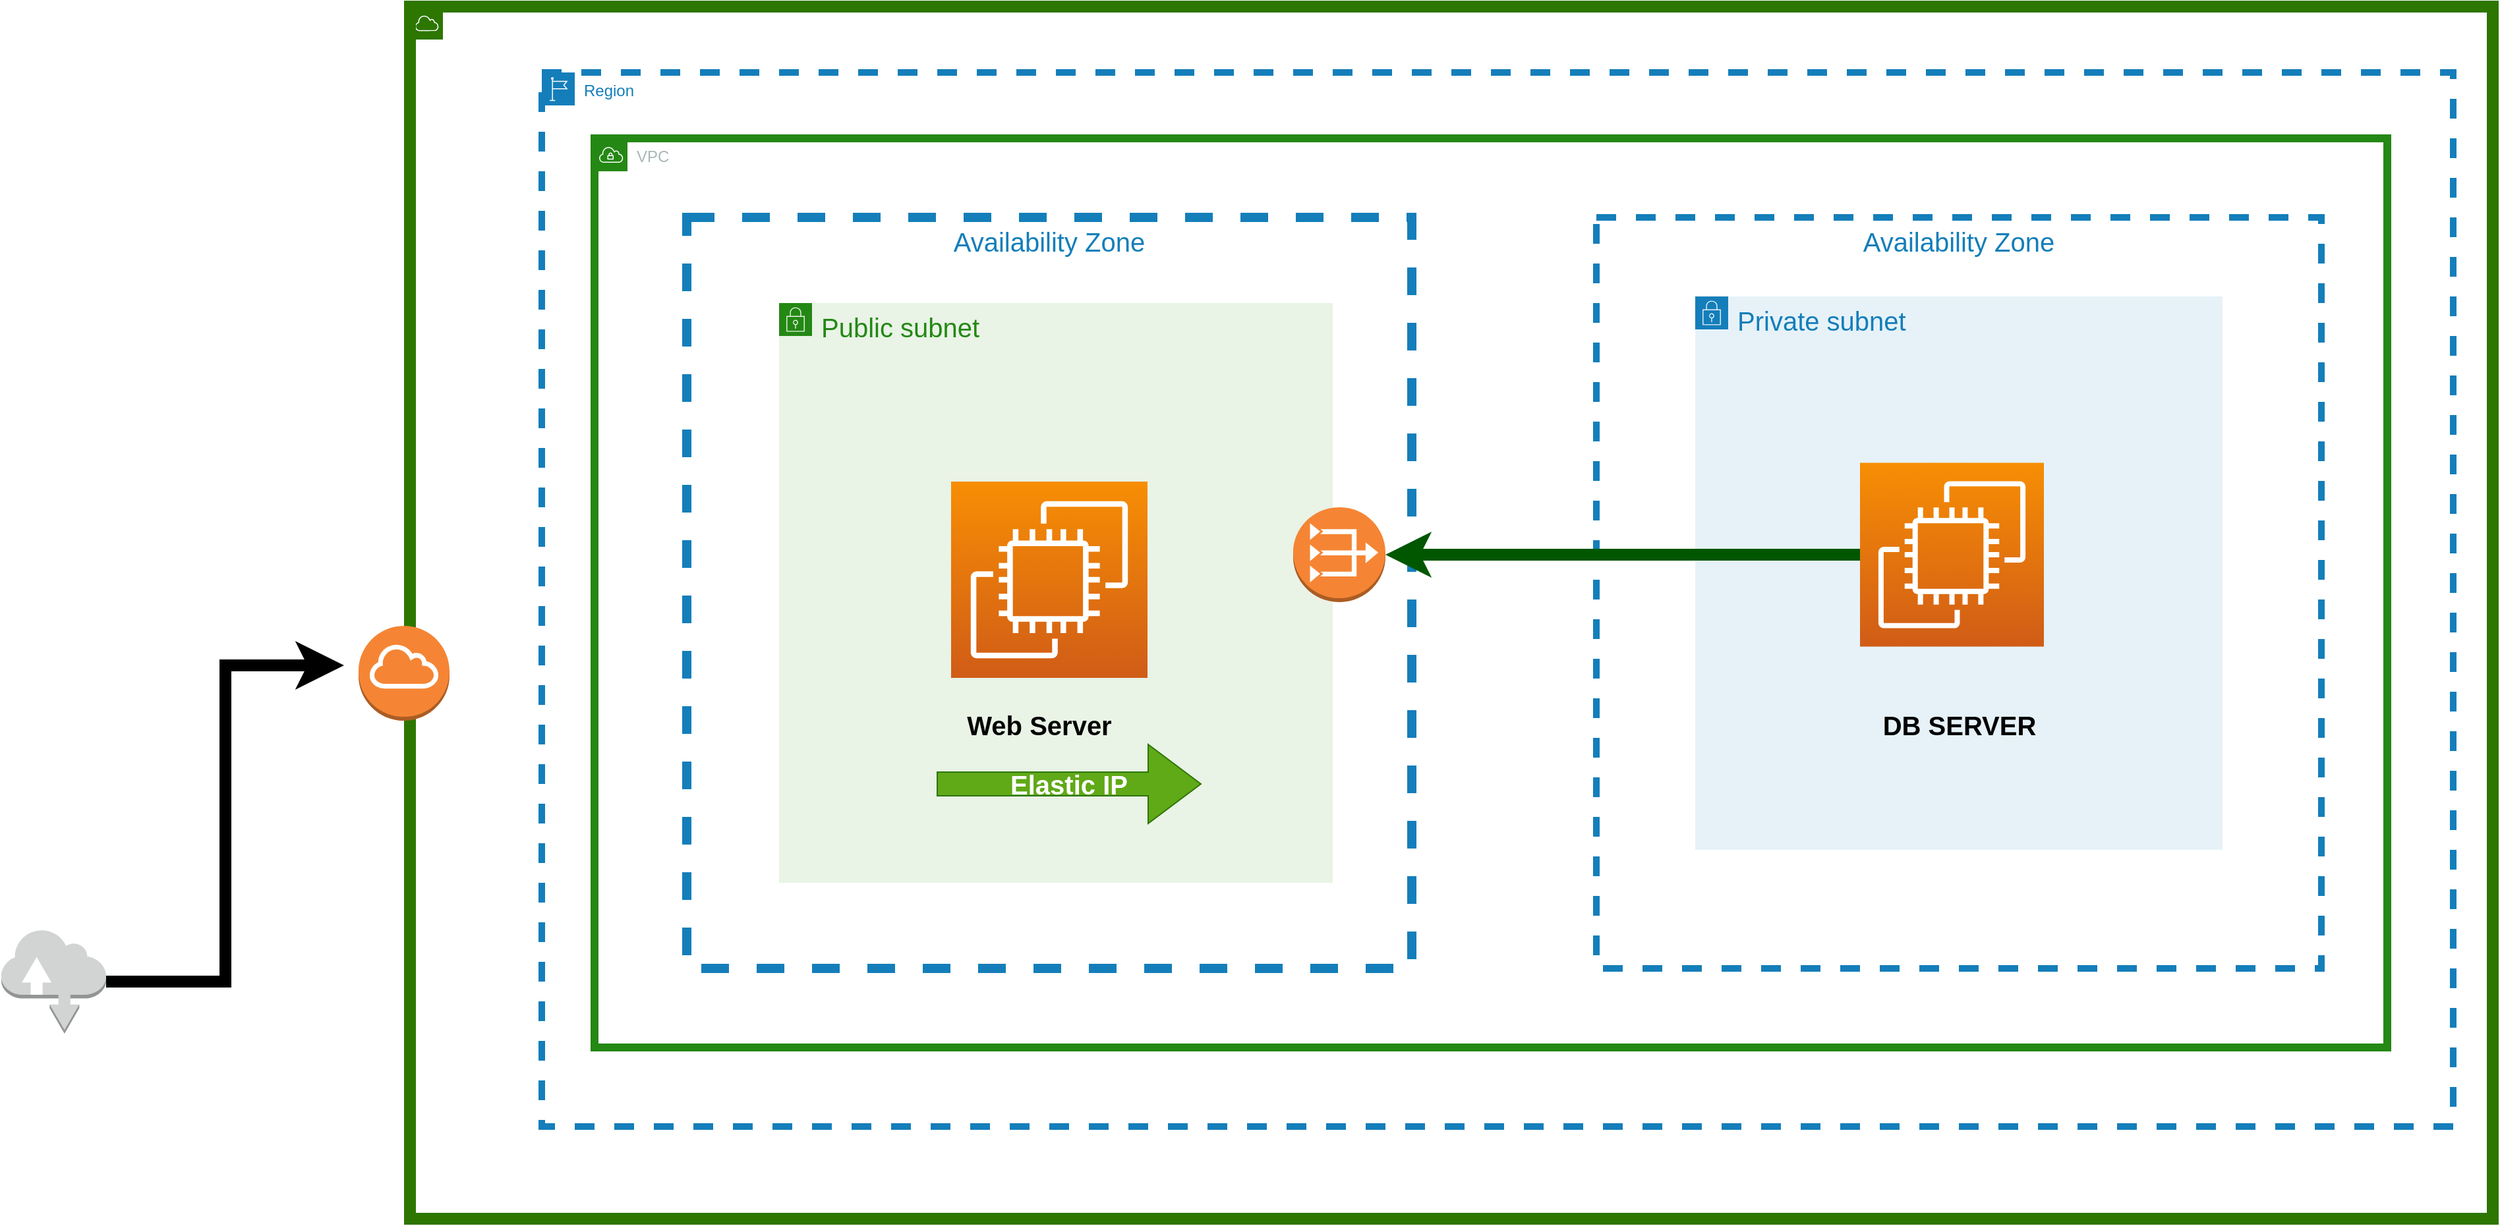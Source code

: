 <mxfile>
    <diagram id="T_f0YUJEMPWIyLpi69cJ" name="Page-1">
        <mxGraphModel dx="2721" dy="1403" grid="1" gridSize="10" guides="1" tooltips="1" connect="1" arrows="1" fold="1" page="1" pageScale="1" pageWidth="850" pageHeight="1100" math="0" shadow="0">
            <root>
                <mxCell id="0"/>
                <mxCell id="1" parent="0"/>
                <mxCell id="2" value="AWS Cloud" style="points=[[0,0],[0.25,0],[0.5,0],[0.75,0],[1,0],[1,0.25],[1,0.5],[1,0.75],[1,1],[0.75,1],[0.5,1],[0.25,1],[0,1],[0,0.75],[0,0.5],[0,0.25]];outlineConnect=0;html=1;whiteSpace=wrap;fontSize=12;fontStyle=0;container=1;pointerEvents=0;collapsible=0;recursiveResize=0;shape=mxgraph.aws4.group;grIcon=mxgraph.aws4.group_aws_cloud;strokeColor=#2D7600;fillColor=none;verticalAlign=top;align=left;spacingLeft=30;fontColor=#ffffff;dashed=0;strokeWidth=9;" vertex="1" parent="1">
                    <mxGeometry x="-30" y="80" width="1580" height="920" as="geometry"/>
                </mxCell>
                <mxCell id="3" value="Region" style="points=[[0,0],[0.25,0],[0.5,0],[0.75,0],[1,0],[1,0.25],[1,0.5],[1,0.75],[1,1],[0.75,1],[0.5,1],[0.25,1],[0,1],[0,0.75],[0,0.5],[0,0.25]];outlineConnect=0;gradientColor=none;html=1;whiteSpace=wrap;fontSize=12;fontStyle=0;container=1;pointerEvents=0;collapsible=0;recursiveResize=0;shape=mxgraph.aws4.group;grIcon=mxgraph.aws4.group_region;strokeColor=#147EBA;fillColor=none;verticalAlign=top;align=left;spacingLeft=30;fontColor=#147EBA;dashed=1;strokeWidth=5;" vertex="1" parent="1">
                    <mxGeometry x="70" y="130" width="1450" height="800" as="geometry"/>
                </mxCell>
                <mxCell id="4" value="VPC" style="points=[[0,0],[0.25,0],[0.5,0],[0.75,0],[1,0],[1,0.25],[1,0.5],[1,0.75],[1,1],[0.75,1],[0.5,1],[0.25,1],[0,1],[0,0.75],[0,0.5],[0,0.25]];outlineConnect=0;gradientColor=none;html=1;whiteSpace=wrap;fontSize=12;fontStyle=0;container=1;pointerEvents=0;collapsible=0;recursiveResize=0;shape=mxgraph.aws4.group;grIcon=mxgraph.aws4.group_vpc;strokeColor=#248814;fillColor=none;verticalAlign=top;align=left;spacingLeft=30;fontColor=#AAB7B8;dashed=0;strokeWidth=6;" vertex="1" parent="1">
                    <mxGeometry x="110" y="180" width="1360" height="690" as="geometry"/>
                </mxCell>
                <mxCell id="6" value="Availability Zone" style="fillColor=none;strokeColor=#147EBA;dashed=1;verticalAlign=top;fontStyle=0;fontColor=#147EBA;fontSize=20;strokeWidth=7;" vertex="1" parent="4">
                    <mxGeometry x="70" y="60" width="550" height="570" as="geometry"/>
                </mxCell>
                <mxCell id="7" value="Availability Zone" style="fillColor=none;strokeColor=#147EBA;dashed=1;verticalAlign=top;fontStyle=0;fontColor=#147EBA;fontSize=20;strokeWidth=5;" vertex="1" parent="4">
                    <mxGeometry x="760" y="60" width="550" height="570" as="geometry"/>
                </mxCell>
                <mxCell id="9" value="&lt;font style=&quot;font-size: 20px;&quot;&gt;Public subnet&lt;/font&gt;" style="points=[[0,0],[0.25,0],[0.5,0],[0.75,0],[1,0],[1,0.25],[1,0.5],[1,0.75],[1,1],[0.75,1],[0.5,1],[0.25,1],[0,1],[0,0.75],[0,0.5],[0,0.25]];outlineConnect=0;gradientColor=none;html=1;whiteSpace=wrap;fontSize=12;fontStyle=0;container=1;pointerEvents=0;collapsible=0;recursiveResize=0;shape=mxgraph.aws4.group;grIcon=mxgraph.aws4.group_security_group;grStroke=0;strokeColor=#248814;fillColor=#E9F3E6;verticalAlign=top;align=left;spacingLeft=30;fontColor=#248814;dashed=0;strokeWidth=5;" vertex="1" parent="4">
                    <mxGeometry x="140" y="125" width="420" height="440" as="geometry"/>
                </mxCell>
                <mxCell id="15" value="&lt;font color=&quot;#030303&quot;&gt;Web Server&lt;/font&gt;" style="text;strokeColor=none;align=center;fillColor=none;html=1;verticalAlign=middle;whiteSpace=wrap;rounded=0;fontSize=20;fontStyle=1" vertex="1" parent="9">
                    <mxGeometry x="110" y="305" width="175" height="30" as="geometry"/>
                </mxCell>
                <mxCell id="10" value="" style="sketch=0;points=[[0,0,0],[0.25,0,0],[0.5,0,0],[0.75,0,0],[1,0,0],[0,1,0],[0.25,1,0],[0.5,1,0],[0.75,1,0],[1,1,0],[0,0.25,0],[0,0.5,0],[0,0.75,0],[1,0.25,0],[1,0.5,0],[1,0.75,0]];outlineConnect=0;fontColor=#232F3E;gradientColor=#F78E04;gradientDirection=north;fillColor=#D05C17;strokeColor=#ffffff;dashed=0;verticalLabelPosition=bottom;verticalAlign=top;align=center;html=1;fontSize=12;fontStyle=0;aspect=fixed;shape=mxgraph.aws4.resourceIcon;resIcon=mxgraph.aws4.ec2;" vertex="1" parent="4">
                    <mxGeometry x="270.5" y="260.5" width="149" height="149" as="geometry"/>
                </mxCell>
                <mxCell id="18" value="" style="outlineConnect=0;dashed=0;verticalLabelPosition=bottom;verticalAlign=top;align=center;html=1;shape=mxgraph.aws3.vpc_nat_gateway;fillColor=#F58534;gradientColor=none;strokeColor=#452727;fontSize=20;fontColor=#030303;" vertex="1" parent="4">
                    <mxGeometry x="530" y="280" width="70" height="72" as="geometry"/>
                </mxCell>
                <mxCell id="8" value="&lt;font style=&quot;font-size: 20px;&quot;&gt;Private subnet&lt;/font&gt;" style="points=[[0,0],[0.25,0],[0.5,0],[0.75,0],[1,0],[1,0.25],[1,0.5],[1,0.75],[1,1],[0.75,1],[0.5,1],[0.25,1],[0,1],[0,0.75],[0,0.5],[0,0.25]];outlineConnect=0;gradientColor=none;html=1;whiteSpace=wrap;fontSize=12;fontStyle=0;container=1;pointerEvents=0;collapsible=0;recursiveResize=0;shape=mxgraph.aws4.group;grIcon=mxgraph.aws4.group_security_group;grStroke=0;strokeColor=#147EBA;fillColor=#E6F2F8;verticalAlign=top;align=left;spacingLeft=30;fontColor=#147EBA;dashed=0;strokeWidth=10;" vertex="1" parent="4">
                    <mxGeometry x="835" y="120" width="400" height="420" as="geometry"/>
                </mxCell>
                <mxCell id="11" value="" style="sketch=0;points=[[0,0,0],[0.25,0,0],[0.5,0,0],[0.75,0,0],[1,0,0],[0,1,0],[0.25,1,0],[0.5,1,0],[0.75,1,0],[1,1,0],[0,0.25,0],[0,0.5,0],[0,0.75,0],[1,0.25,0],[1,0.5,0],[1,0.75,0]];outlineConnect=0;fontColor=#232F3E;gradientColor=#F78E04;gradientDirection=north;fillColor=#D05C17;strokeColor=#ffffff;dashed=0;verticalLabelPosition=bottom;verticalAlign=top;align=center;html=1;fontSize=12;fontStyle=0;aspect=fixed;shape=mxgraph.aws4.resourceIcon;resIcon=mxgraph.aws4.ec2;" vertex="1" parent="8">
                    <mxGeometry x="125" y="126.25" width="139.5" height="139.5" as="geometry"/>
                </mxCell>
                <mxCell id="33" style="edgeStyle=none;html=1;exitX=0;exitY=0.5;exitDx=0;exitDy=0;exitPerimeter=0;fontSize=20;fontColor=#030303;strokeWidth=9;fillColor=#008a00;strokeColor=#005700;" edge="1" parent="4" source="11" target="18">
                    <mxGeometry relative="1" as="geometry"/>
                </mxCell>
                <mxCell id="37" value="Elastic IP" style="shape=singleArrow;whiteSpace=wrap;html=1;strokeColor=#2D7600;fontSize=20;fontColor=#ffffff;fillColor=#60a917;fontStyle=1" vertex="1" parent="4">
                    <mxGeometry x="260" y="460" width="200" height="60" as="geometry"/>
                </mxCell>
                <mxCell id="14" value="&lt;font color=&quot;#030303&quot;&gt;DB SERVER&lt;/font&gt;" style="text;strokeColor=none;align=center;fillColor=none;html=1;verticalAlign=middle;whiteSpace=wrap;rounded=0;fontSize=20;fontStyle=1" vertex="1" parent="4">
                    <mxGeometry x="947.5" y="430" width="175" height="30" as="geometry"/>
                </mxCell>
                <mxCell id="17" value="" style="outlineConnect=0;dashed=0;verticalLabelPosition=bottom;verticalAlign=top;align=center;html=1;shape=mxgraph.aws3.internet_gateway;fillColor=#F58534;gradientColor=none;strokeColor=#452727;fontSize=20;fontColor=#030303;" vertex="1" parent="1">
                    <mxGeometry x="-69" y="550" width="69" height="72" as="geometry"/>
                </mxCell>
                <mxCell id="19" value="" style="outlineConnect=0;dashed=0;verticalLabelPosition=bottom;verticalAlign=top;align=center;html=1;shape=mxgraph.aws3.internet;fillColor=#D2D3D3;gradientColor=none;strokeColor=#452727;fontSize=20;fontColor=#030303;" vertex="1" parent="1">
                    <mxGeometry x="-340" y="780" width="79.5" height="79.5" as="geometry"/>
                </mxCell>
                <mxCell id="38" value="" style="edgeStyle=elbowEdgeStyle;elbow=horizontal;endArrow=classic;html=1;curved=0;rounded=0;endSize=8;startSize=8;strokeWidth=9;fontSize=20;fontColor=#030303;" edge="1" parent="1">
                    <mxGeometry width="50" height="50" relative="1" as="geometry">
                        <mxPoint x="-260.5" y="820" as="sourcePoint"/>
                        <mxPoint x="-80" y="580" as="targetPoint"/>
                    </mxGeometry>
                </mxCell>
            </root>
        </mxGraphModel>
    </diagram>
</mxfile>